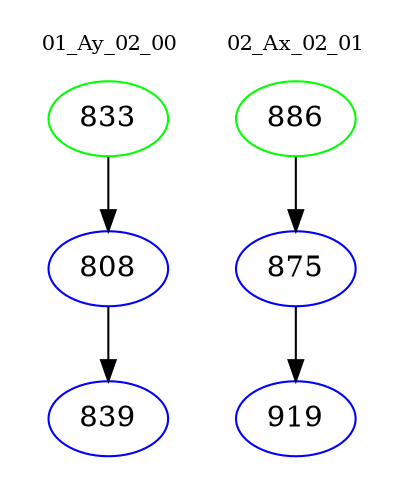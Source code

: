digraph{
subgraph cluster_0 {
color = white
label = "01_Ay_02_00";
fontsize=10;
T0_833 [label="833", color="green"]
T0_833 -> T0_808 [color="black"]
T0_808 [label="808", color="blue"]
T0_808 -> T0_839 [color="black"]
T0_839 [label="839", color="blue"]
}
subgraph cluster_1 {
color = white
label = "02_Ax_02_01";
fontsize=10;
T1_886 [label="886", color="green"]
T1_886 -> T1_875 [color="black"]
T1_875 [label="875", color="blue"]
T1_875 -> T1_919 [color="black"]
T1_919 [label="919", color="blue"]
}
}
